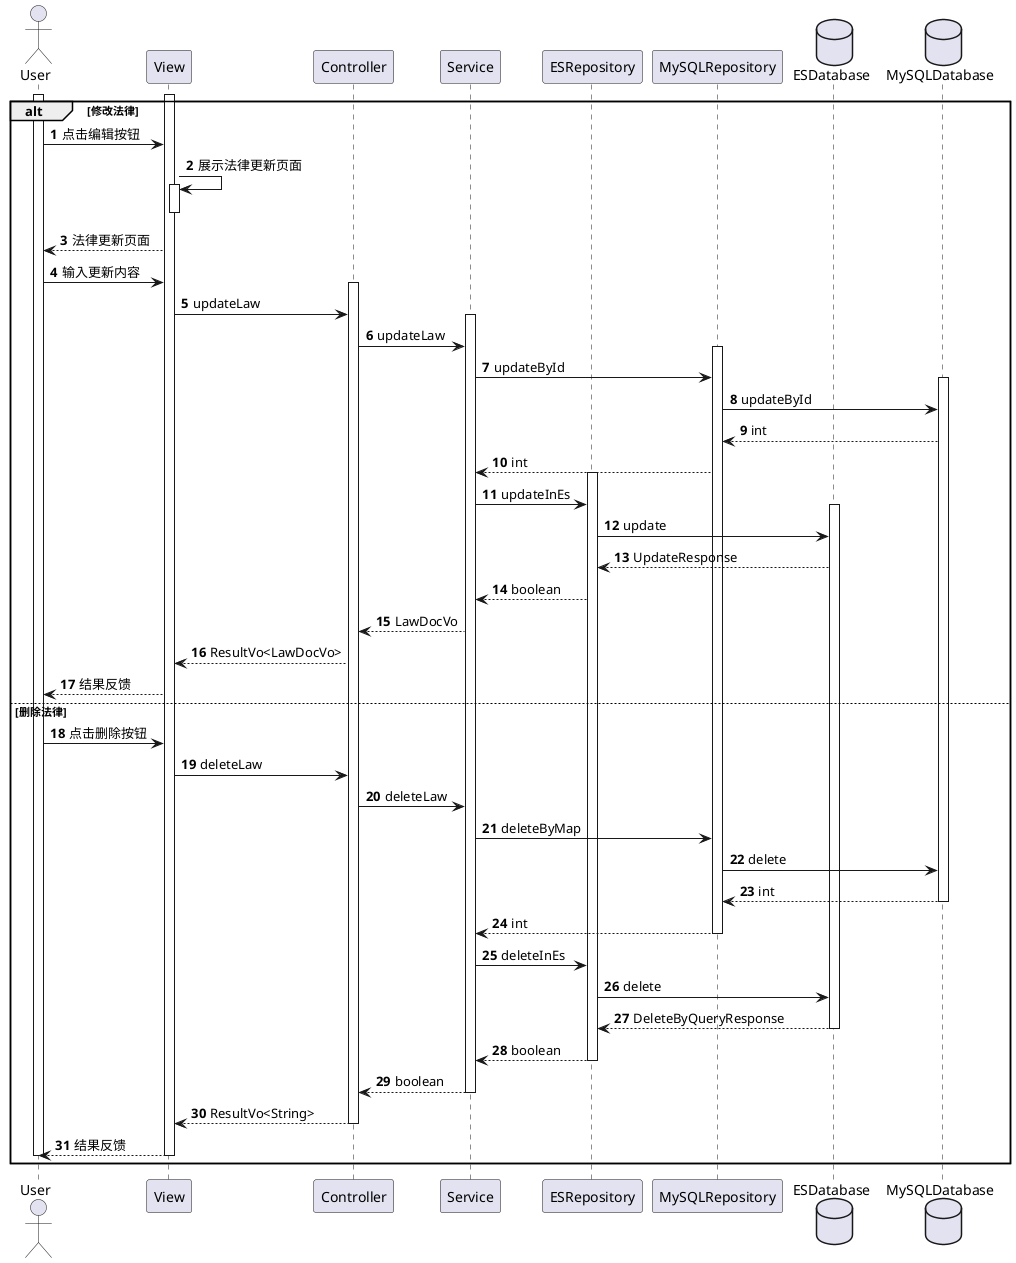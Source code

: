@startuml
'https://plantuml.com/sequence-diagram

autonumber
actor User
participant View
participant Controller
participant Service
participant ESRepository
participant MySQLRepository
database ESDatabase
database MySQLDatabase

alt 修改法律
activate User
activate View
User -> View: 点击编辑按钮
View -> View: 展示法律更新页面
activate View
deactivate View
View --> User: 法律更新页面
User -> View: 输入更新内容
activate Controller
View -> Controller: updateLaw
activate Service
Controller -> Service: updateLaw
activate MySQLRepository
Service -> MySQLRepository: updateById
activate MySQLDatabase
MySQLRepository -> MySQLDatabase: updateById
MySQLDatabase --> MySQLRepository: int
MySQLRepository --> Service: int
activate ESRepository
Service -> ESRepository: updateInEs
activate ESDatabase
ESRepository -> ESDatabase: update
ESDatabase --> ESRepository: UpdateResponse
ESRepository --> Service: boolean
Service --> Controller: LawDocVo
Controller --> View: ResultVo<LawDocVo>
View --> User: 结果反馈
else 删除法律
User -> View: 点击删除按钮
View -> Controller: deleteLaw
Controller -> Service: deleteLaw
Service -> MySQLRepository: deleteByMap
MySQLRepository -> MySQLDatabase: delete
MySQLDatabase --> MySQLRepository: int
deactivate MySQLDatabase
MySQLRepository --> Service: int
deactivate MySQLRepository
Service -> ESRepository: deleteInEs
ESRepository -> ESDatabase: delete
ESDatabase --> ESRepository: DeleteByQueryResponse
deactivate ESDatabase
ESRepository --> Service: boolean
deactivate ESRepository
Service --> Controller: boolean
deactivate Service
Controller --> View: ResultVo<String>
deactivate Controller
View --> User: 结果反馈
deactivate User
deactivate View
end
@enduml